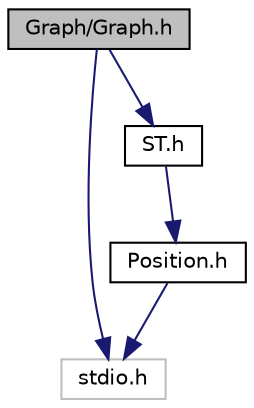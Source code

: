 digraph "Graph/Graph.h"
{
 // LATEX_PDF_SIZE
  edge [fontname="Helvetica",fontsize="10",labelfontname="Helvetica",labelfontsize="10"];
  node [fontname="Helvetica",fontsize="10",shape=record];
  Node1 [label="Graph/Graph.h",height=0.2,width=0.4,color="black", fillcolor="grey75", style="filled", fontcolor="black",tooltip=" "];
  Node1 -> Node2 [color="midnightblue",fontsize="10",style="solid",fontname="Helvetica"];
  Node2 [label="stdio.h",height=0.2,width=0.4,color="grey75", fillcolor="white", style="filled",tooltip=" "];
  Node1 -> Node3 [color="midnightblue",fontsize="10",style="solid",fontname="Helvetica"];
  Node3 [label="ST.h",height=0.2,width=0.4,color="black", fillcolor="white", style="filled",URL="$ST_8h.html",tooltip=" "];
  Node3 -> Node4 [color="midnightblue",fontsize="10",style="solid",fontname="Helvetica"];
  Node4 [label="Position.h",height=0.2,width=0.4,color="black", fillcolor="white", style="filled",URL="$Position_8h.html",tooltip=" "];
  Node4 -> Node2 [color="midnightblue",fontsize="10",style="solid",fontname="Helvetica"];
}
